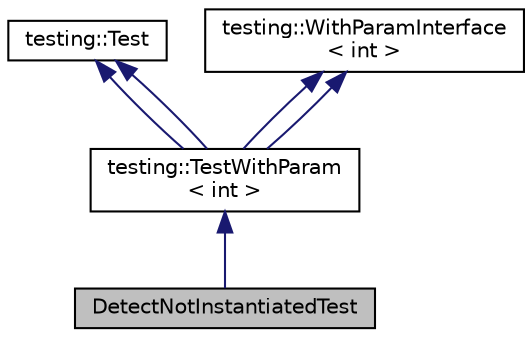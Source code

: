 digraph "DetectNotInstantiatedTest"
{
 // LATEX_PDF_SIZE
  edge [fontname="Helvetica",fontsize="10",labelfontname="Helvetica",labelfontsize="10"];
  node [fontname="Helvetica",fontsize="10",shape=record];
  Node1 [label="DetectNotInstantiatedTest",height=0.2,width=0.4,color="black", fillcolor="grey75", style="filled", fontcolor="black",tooltip=" "];
  Node2 -> Node1 [dir="back",color="midnightblue",fontsize="10",style="solid",fontname="Helvetica"];
  Node2 [label="testing::TestWithParam\l\< int \>",height=0.2,width=0.4,color="black", fillcolor="white", style="filled",URL="$classtesting_1_1TestWithParam.html",tooltip=" "];
  Node3 -> Node2 [dir="back",color="midnightblue",fontsize="10",style="solid",fontname="Helvetica"];
  Node3 [label="testing::Test",height=0.2,width=0.4,color="black", fillcolor="white", style="filled",URL="$classtesting_1_1Test.html",tooltip=" "];
  Node4 -> Node2 [dir="back",color="midnightblue",fontsize="10",style="solid",fontname="Helvetica"];
  Node4 [label="testing::WithParamInterface\l\< int \>",height=0.2,width=0.4,color="black", fillcolor="white", style="filled",URL="$classtesting_1_1WithParamInterface.html",tooltip=" "];
  Node3 -> Node2 [dir="back",color="midnightblue",fontsize="10",style="solid",fontname="Helvetica"];
  Node4 -> Node2 [dir="back",color="midnightblue",fontsize="10",style="solid",fontname="Helvetica"];
}
